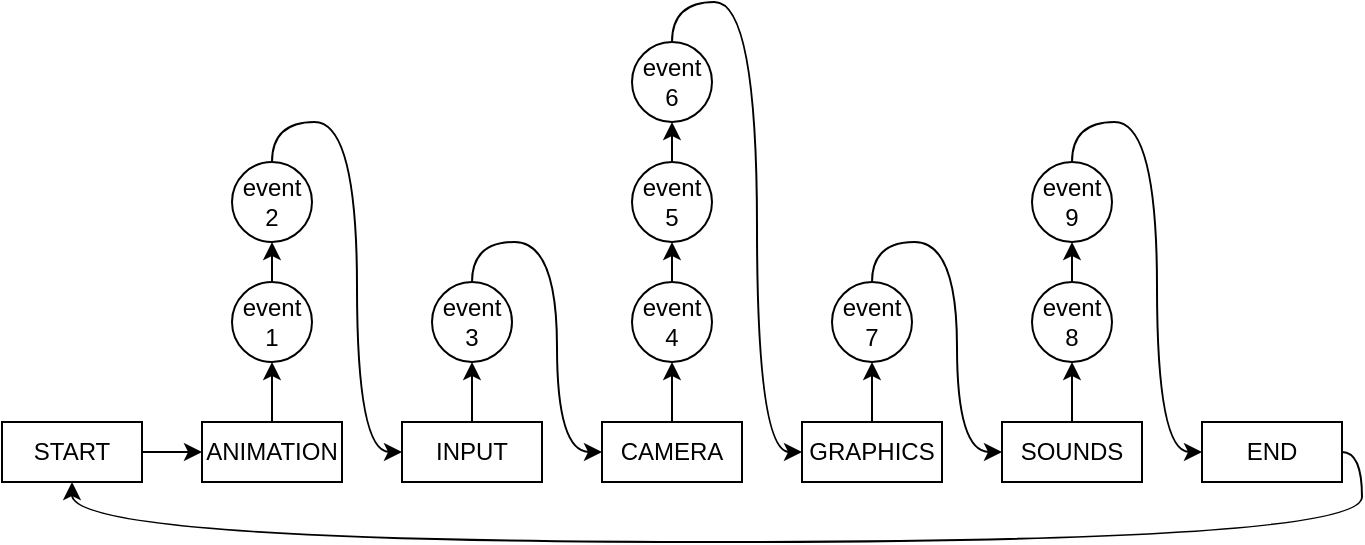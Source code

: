 <mxfile version="10.6.8" type="device"><diagram id="ereZqB5os4eItlgQuBQI" name="Page-1"><mxGraphModel dx="384" dy="452" grid="1" gridSize="10" guides="1" tooltips="1" connect="1" arrows="1" fold="1" page="1" pageScale="1" pageWidth="850" pageHeight="1100" math="0" shadow="0"><root><mxCell id="0"/><mxCell id="1" parent="0"/><mxCell id="-c98plTlYGMH1uk6wvvF-27" style="edgeStyle=orthogonalEdgeStyle;curved=1;rounded=0;orthogonalLoop=1;jettySize=auto;html=1;exitX=1;exitY=0.5;exitDx=0;exitDy=0;entryX=0;entryY=0.5;entryDx=0;entryDy=0;" edge="1" parent="1" source="-c98plTlYGMH1uk6wvvF-1" target="-c98plTlYGMH1uk6wvvF-2"><mxGeometry relative="1" as="geometry"/></mxCell><mxCell id="-c98plTlYGMH1uk6wvvF-1" value="START" style="rounded=0;whiteSpace=wrap;html=1;" vertex="1" parent="1"><mxGeometry x="20" y="380" width="70" height="30" as="geometry"/></mxCell><mxCell id="-c98plTlYGMH1uk6wvvF-17" style="edgeStyle=none;rounded=0;orthogonalLoop=1;jettySize=auto;html=1;exitX=0.5;exitY=0;exitDx=0;exitDy=0;entryX=0.5;entryY=1;entryDx=0;entryDy=0;" edge="1" parent="1" source="-c98plTlYGMH1uk6wvvF-2" target="-c98plTlYGMH1uk6wvvF-8"><mxGeometry relative="1" as="geometry"/></mxCell><mxCell id="-c98plTlYGMH1uk6wvvF-2" value="ANIMATION" style="rounded=0;whiteSpace=wrap;html=1;" vertex="1" parent="1"><mxGeometry x="120" y="380" width="70" height="30" as="geometry"/></mxCell><mxCell id="-c98plTlYGMH1uk6wvvF-31" style="edgeStyle=orthogonalEdgeStyle;curved=1;rounded=0;orthogonalLoop=1;jettySize=auto;html=1;exitX=0.5;exitY=0;exitDx=0;exitDy=0;entryX=0.5;entryY=1;entryDx=0;entryDy=0;" edge="1" parent="1" source="-c98plTlYGMH1uk6wvvF-3" target="-c98plTlYGMH1uk6wvvF-16"><mxGeometry relative="1" as="geometry"/></mxCell><mxCell id="-c98plTlYGMH1uk6wvvF-3" value="SOUNDS" style="rounded=0;whiteSpace=wrap;html=1;" vertex="1" parent="1"><mxGeometry x="520" y="380" width="70" height="30" as="geometry"/></mxCell><mxCell id="-c98plTlYGMH1uk6wvvF-34" style="edgeStyle=orthogonalEdgeStyle;curved=1;rounded=0;orthogonalLoop=1;jettySize=auto;html=1;exitX=1;exitY=0.5;exitDx=0;exitDy=0;entryX=0.5;entryY=1;entryDx=0;entryDy=0;" edge="1" parent="1" source="-c98plTlYGMH1uk6wvvF-4" target="-c98plTlYGMH1uk6wvvF-1"><mxGeometry relative="1" as="geometry"><Array as="points"><mxPoint x="700" y="395"/><mxPoint x="700" y="440"/><mxPoint x="55" y="440"/></Array></mxGeometry></mxCell><mxCell id="-c98plTlYGMH1uk6wvvF-4" value="END" style="rounded=0;whiteSpace=wrap;html=1;" vertex="1" parent="1"><mxGeometry x="620" y="380" width="70" height="30" as="geometry"/></mxCell><mxCell id="-c98plTlYGMH1uk6wvvF-24" style="edgeStyle=orthogonalEdgeStyle;curved=1;rounded=0;orthogonalLoop=1;jettySize=auto;html=1;exitX=0.5;exitY=0;exitDx=0;exitDy=0;entryX=0.5;entryY=1;entryDx=0;entryDy=0;" edge="1" parent="1" source="-c98plTlYGMH1uk6wvvF-5" target="-c98plTlYGMH1uk6wvvF-10"><mxGeometry relative="1" as="geometry"/></mxCell><mxCell id="-c98plTlYGMH1uk6wvvF-28" style="edgeStyle=orthogonalEdgeStyle;curved=1;rounded=0;orthogonalLoop=1;jettySize=auto;html=1;exitX=0.5;exitY=0;exitDx=0;exitDy=0;entryX=0;entryY=0.5;entryDx=0;entryDy=0;" edge="1" parent="1" source="-c98plTlYGMH1uk6wvvF-12" target="-c98plTlYGMH1uk6wvvF-7"><mxGeometry relative="1" as="geometry"/></mxCell><mxCell id="-c98plTlYGMH1uk6wvvF-5" value="CAMERA" style="rounded=0;whiteSpace=wrap;html=1;" vertex="1" parent="1"><mxGeometry x="320" y="380" width="70" height="30" as="geometry"/></mxCell><mxCell id="-c98plTlYGMH1uk6wvvF-21" style="edgeStyle=orthogonalEdgeStyle;curved=1;rounded=0;orthogonalLoop=1;jettySize=auto;html=1;exitX=0.5;exitY=0;exitDx=0;exitDy=0;entryX=0.5;entryY=1;entryDx=0;entryDy=0;" edge="1" parent="1" source="-c98plTlYGMH1uk6wvvF-6" target="-c98plTlYGMH1uk6wvvF-9"><mxGeometry relative="1" as="geometry"/></mxCell><mxCell id="-c98plTlYGMH1uk6wvvF-6" value="INPUT" style="rounded=0;whiteSpace=wrap;html=1;" vertex="1" parent="1"><mxGeometry x="220" y="380" width="70" height="30" as="geometry"/></mxCell><mxCell id="-c98plTlYGMH1uk6wvvF-29" style="edgeStyle=orthogonalEdgeStyle;curved=1;rounded=0;orthogonalLoop=1;jettySize=auto;html=1;exitX=0.5;exitY=0;exitDx=0;exitDy=0;entryX=0.5;entryY=1;entryDx=0;entryDy=0;" edge="1" parent="1" source="-c98plTlYGMH1uk6wvvF-7" target="-c98plTlYGMH1uk6wvvF-14"><mxGeometry relative="1" as="geometry"/></mxCell><mxCell id="-c98plTlYGMH1uk6wvvF-7" value="GRAPHICS" style="rounded=0;whiteSpace=wrap;html=1;" vertex="1" parent="1"><mxGeometry x="420" y="380" width="70" height="30" as="geometry"/></mxCell><mxCell id="-c98plTlYGMH1uk6wvvF-18" style="edgeStyle=none;rounded=0;orthogonalLoop=1;jettySize=auto;html=1;exitX=0.5;exitY=0;exitDx=0;exitDy=0;entryX=0.5;entryY=1;entryDx=0;entryDy=0;" edge="1" parent="1" source="-c98plTlYGMH1uk6wvvF-8" target="-c98plTlYGMH1uk6wvvF-11"><mxGeometry relative="1" as="geometry"/></mxCell><mxCell id="-c98plTlYGMH1uk6wvvF-8" value="event 1" style="ellipse;whiteSpace=wrap;html=1;aspect=fixed;" vertex="1" parent="1"><mxGeometry x="135" y="310" width="40" height="40" as="geometry"/></mxCell><mxCell id="-c98plTlYGMH1uk6wvvF-22" style="edgeStyle=orthogonalEdgeStyle;curved=1;rounded=0;orthogonalLoop=1;jettySize=auto;html=1;exitX=0.5;exitY=0;exitDx=0;exitDy=0;entryX=0;entryY=0.5;entryDx=0;entryDy=0;" edge="1" parent="1" source="-c98plTlYGMH1uk6wvvF-9" target="-c98plTlYGMH1uk6wvvF-5"><mxGeometry relative="1" as="geometry"/></mxCell><mxCell id="-c98plTlYGMH1uk6wvvF-9" value="event 3" style="ellipse;whiteSpace=wrap;html=1;aspect=fixed;" vertex="1" parent="1"><mxGeometry x="235" y="310" width="40" height="40" as="geometry"/></mxCell><mxCell id="-c98plTlYGMH1uk6wvvF-25" style="edgeStyle=orthogonalEdgeStyle;curved=1;rounded=0;orthogonalLoop=1;jettySize=auto;html=1;exitX=0.5;exitY=0;exitDx=0;exitDy=0;entryX=0.5;entryY=1;entryDx=0;entryDy=0;" edge="1" parent="1" source="-c98plTlYGMH1uk6wvvF-10" target="-c98plTlYGMH1uk6wvvF-13"><mxGeometry relative="1" as="geometry"/></mxCell><mxCell id="-c98plTlYGMH1uk6wvvF-10" value="event 4" style="ellipse;whiteSpace=wrap;html=1;aspect=fixed;" vertex="1" parent="1"><mxGeometry x="335" y="310" width="40" height="40" as="geometry"/></mxCell><mxCell id="-c98plTlYGMH1uk6wvvF-20" style="edgeStyle=orthogonalEdgeStyle;rounded=0;orthogonalLoop=1;jettySize=auto;html=1;exitX=0.5;exitY=0;exitDx=0;exitDy=0;entryX=0;entryY=0.5;entryDx=0;entryDy=0;curved=1;" edge="1" parent="1" source="-c98plTlYGMH1uk6wvvF-11" target="-c98plTlYGMH1uk6wvvF-6"><mxGeometry relative="1" as="geometry"/></mxCell><mxCell id="-c98plTlYGMH1uk6wvvF-11" value="event 2" style="ellipse;whiteSpace=wrap;html=1;aspect=fixed;" vertex="1" parent="1"><mxGeometry x="135" y="250" width="40" height="40" as="geometry"/></mxCell><mxCell id="-c98plTlYGMH1uk6wvvF-12" value="event 6" style="ellipse;whiteSpace=wrap;html=1;aspect=fixed;" vertex="1" parent="1"><mxGeometry x="335" y="190" width="40" height="40" as="geometry"/></mxCell><mxCell id="-c98plTlYGMH1uk6wvvF-26" style="edgeStyle=orthogonalEdgeStyle;curved=1;rounded=0;orthogonalLoop=1;jettySize=auto;html=1;exitX=0.5;exitY=0;exitDx=0;exitDy=0;entryX=0.5;entryY=1;entryDx=0;entryDy=0;" edge="1" parent="1" source="-c98plTlYGMH1uk6wvvF-13" target="-c98plTlYGMH1uk6wvvF-12"><mxGeometry relative="1" as="geometry"/></mxCell><mxCell id="-c98plTlYGMH1uk6wvvF-13" value="event 5" style="ellipse;whiteSpace=wrap;html=1;aspect=fixed;" vertex="1" parent="1"><mxGeometry x="335" y="250" width="40" height="40" as="geometry"/></mxCell><mxCell id="-c98plTlYGMH1uk6wvvF-30" style="edgeStyle=orthogonalEdgeStyle;curved=1;rounded=0;orthogonalLoop=1;jettySize=auto;html=1;exitX=0.5;exitY=0;exitDx=0;exitDy=0;entryX=0;entryY=0.5;entryDx=0;entryDy=0;" edge="1" parent="1" source="-c98plTlYGMH1uk6wvvF-14" target="-c98plTlYGMH1uk6wvvF-3"><mxGeometry relative="1" as="geometry"/></mxCell><mxCell id="-c98plTlYGMH1uk6wvvF-14" value="event 7" style="ellipse;whiteSpace=wrap;html=1;aspect=fixed;" vertex="1" parent="1"><mxGeometry x="435" y="310" width="40" height="40" as="geometry"/></mxCell><mxCell id="-c98plTlYGMH1uk6wvvF-33" style="edgeStyle=orthogonalEdgeStyle;curved=1;rounded=0;orthogonalLoop=1;jettySize=auto;html=1;exitX=0.5;exitY=0;exitDx=0;exitDy=0;entryX=0;entryY=0.5;entryDx=0;entryDy=0;" edge="1" parent="1" source="-c98plTlYGMH1uk6wvvF-15" target="-c98plTlYGMH1uk6wvvF-4"><mxGeometry relative="1" as="geometry"/></mxCell><mxCell id="-c98plTlYGMH1uk6wvvF-15" value="event 9" style="ellipse;whiteSpace=wrap;html=1;aspect=fixed;" vertex="1" parent="1"><mxGeometry x="535" y="250" width="40" height="40" as="geometry"/></mxCell><mxCell id="-c98plTlYGMH1uk6wvvF-32" style="edgeStyle=orthogonalEdgeStyle;curved=1;rounded=0;orthogonalLoop=1;jettySize=auto;html=1;exitX=0.5;exitY=0;exitDx=0;exitDy=0;" edge="1" parent="1" source="-c98plTlYGMH1uk6wvvF-16" target="-c98plTlYGMH1uk6wvvF-15"><mxGeometry relative="1" as="geometry"/></mxCell><mxCell id="-c98plTlYGMH1uk6wvvF-16" value="event 8" style="ellipse;whiteSpace=wrap;html=1;aspect=fixed;" vertex="1" parent="1"><mxGeometry x="535" y="310" width="40" height="40" as="geometry"/></mxCell></root></mxGraphModel></diagram></mxfile>
